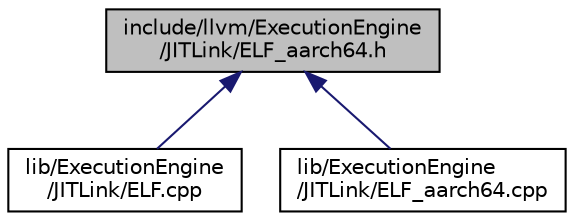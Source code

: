 digraph "include/llvm/ExecutionEngine/JITLink/ELF_aarch64.h"
{
 // LATEX_PDF_SIZE
  bgcolor="transparent";
  edge [fontname="Helvetica",fontsize="10",labelfontname="Helvetica",labelfontsize="10"];
  node [fontname="Helvetica",fontsize="10",shape=record];
  Node1 [label="include/llvm/ExecutionEngine\l/JITLink/ELF_aarch64.h",height=0.2,width=0.4,color="black", fillcolor="grey75", style="filled", fontcolor="black",tooltip=" "];
  Node1 -> Node2 [dir="back",color="midnightblue",fontsize="10",style="solid",fontname="Helvetica"];
  Node2 [label="lib/ExecutionEngine\l/JITLink/ELF.cpp",height=0.2,width=0.4,color="black",URL="$ExecutionEngine_2JITLink_2ELF_8cpp.html",tooltip=" "];
  Node1 -> Node3 [dir="back",color="midnightblue",fontsize="10",style="solid",fontname="Helvetica"];
  Node3 [label="lib/ExecutionEngine\l/JITLink/ELF_aarch64.cpp",height=0.2,width=0.4,color="black",URL="$ELF__aarch64_8cpp.html",tooltip=" "];
}
